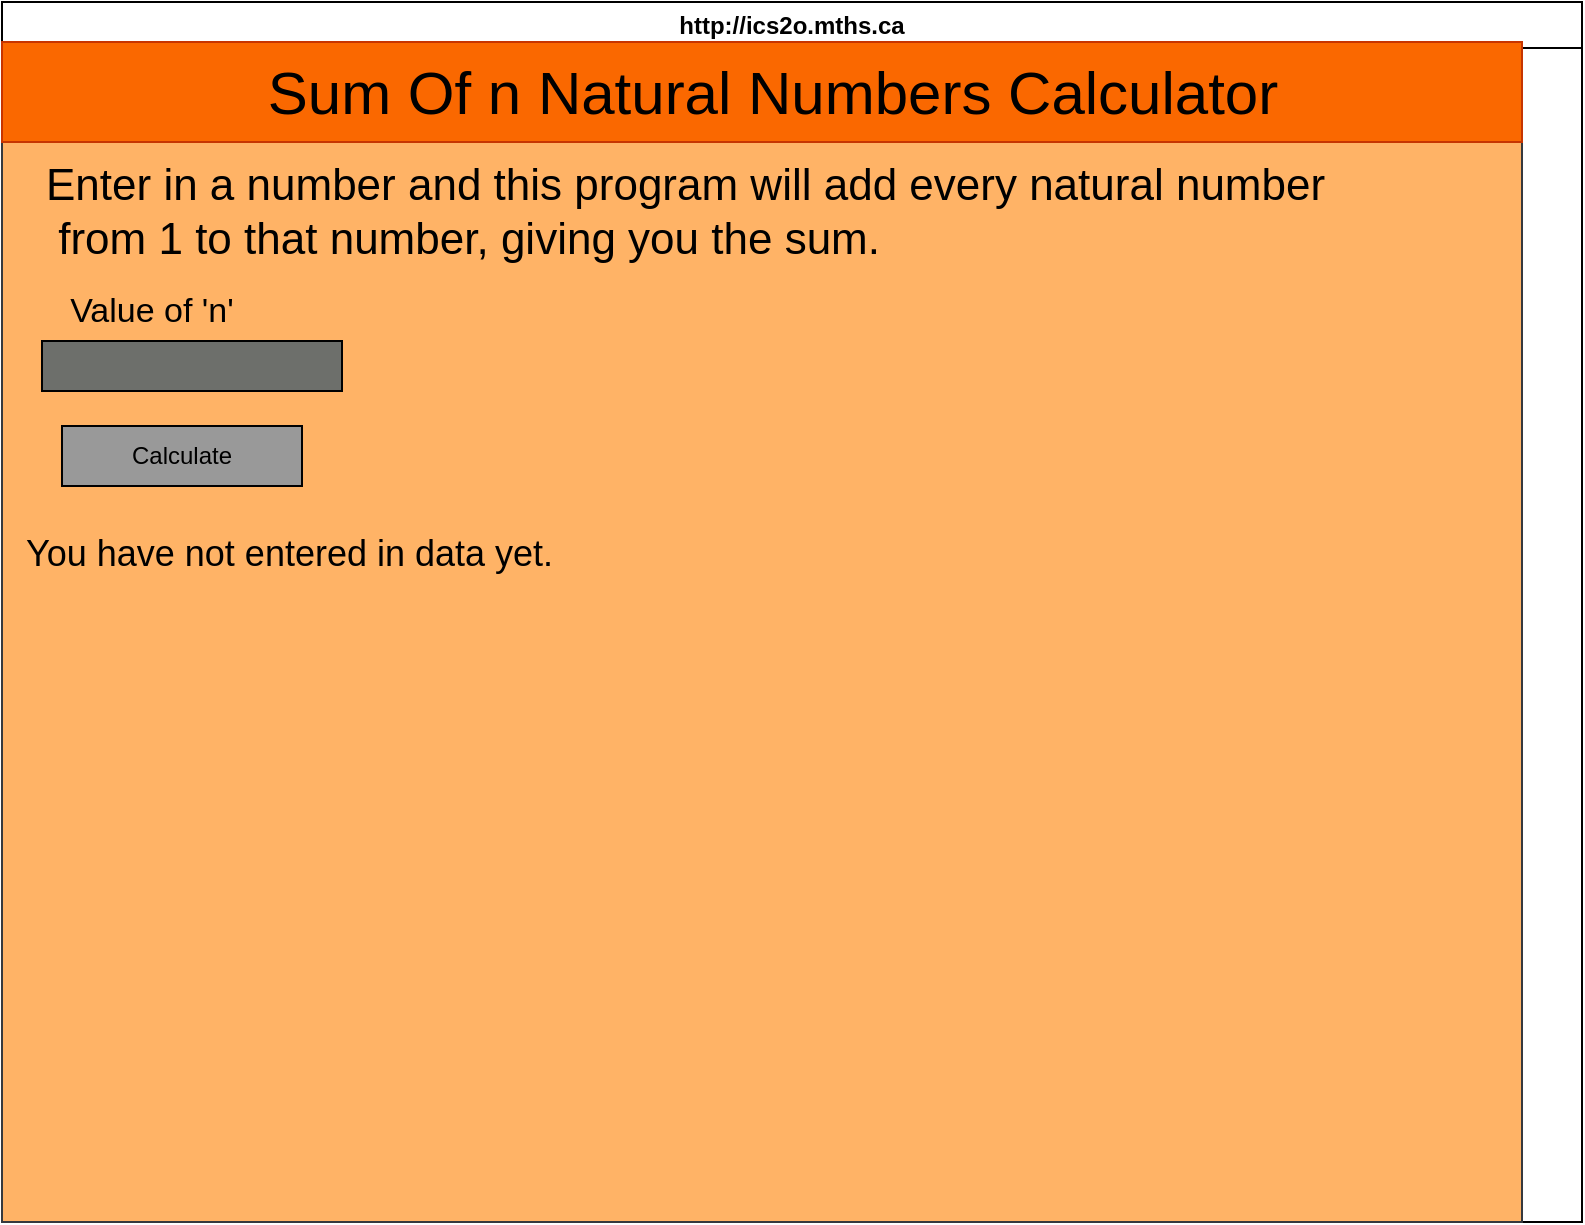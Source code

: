 <mxfile>
    <diagram name="Page-1" id="NWW-BIMjJpVpC3D-1HA6">
        <mxGraphModel dx="1086" dy="751" grid="1" gridSize="10" guides="1" tooltips="1" connect="1" arrows="1" fold="1" page="1" pageScale="1" pageWidth="850" pageHeight="1100" background="#ffffff" math="0" shadow="0">
            <root>
                <mxCell id="G7kxr5tPh6etNtG-livR-0"/>
                <mxCell id="G7kxr5tPh6etNtG-livR-1" parent="G7kxr5tPh6etNtG-livR-0"/>
                <mxCell id="G7kxr5tPh6etNtG-livR-2" value="http://ics2o.mths.ca" style="swimlane;whiteSpace=wrap;html=1;strokeColor=#000000;strokeWidth=1;gradientColor=none;perimeterSpacing=0;glass=0;labelBackgroundColor=none;labelBorderColor=none;" vertex="1" parent="G7kxr5tPh6etNtG-livR-1">
                    <mxGeometry x="40" y="40" width="790" height="610" as="geometry"/>
                </mxCell>
                <mxCell id="G7kxr5tPh6etNtG-livR-3" value="" style="whiteSpace=wrap;html=1;glass=0;labelBackgroundColor=none;labelBorderColor=none;fontSize=22;fillColor=#FFB366;strokeColor=#36393d;" vertex="1" parent="G7kxr5tPh6etNtG-livR-2">
                    <mxGeometry y="20" width="760" height="590" as="geometry"/>
                </mxCell>
                <mxCell id="G7kxr5tPh6etNtG-livR-4" value="" style="whiteSpace=wrap;html=1;fontSize=22;fillColor=#fa6800;strokeColor=#C73500;fontColor=#000000;" vertex="1" parent="G7kxr5tPh6etNtG-livR-2">
                    <mxGeometry y="20" width="760" height="50" as="geometry"/>
                </mxCell>
                <mxCell id="G7kxr5tPh6etNtG-livR-5" value="" style="whiteSpace=wrap;html=1;glass=0;labelBackgroundColor=none;labelBorderColor=none;fontSize=22;fontColor=#000000;fillColor=#6D6F6B;gradientColor=none;" vertex="1" parent="G7kxr5tPh6etNtG-livR-2">
                    <mxGeometry x="20" y="169.5" width="150" height="25" as="geometry"/>
                </mxCell>
                <mxCell id="G7kxr5tPh6etNtG-livR-6" value="&lt;span style=&quot;font-size: 22px;&quot;&gt;Enter in a number and this program will add every natural number&lt;br style=&quot;font-size: 22px;&quot;&gt;&amp;nbsp;from 1 to that number, giving you the sum.&lt;/span&gt;" style="text;html=1;align=left;verticalAlign=middle;resizable=0;points=[];autosize=1;fontSize=22;fontColor=#000000;" vertex="1" parent="G7kxr5tPh6etNtG-livR-2">
                    <mxGeometry x="20" y="69.5" width="660" height="70" as="geometry"/>
                </mxCell>
                <mxCell id="G7kxr5tPh6etNtG-livR-7" value="&lt;span style=&quot;font-size: 17px;&quot;&gt;Value of 'n'&lt;/span&gt;" style="text;align=center;html=1;verticalAlign=middle;whiteSpace=wrap;rounded=0;fontColor=#000000;" vertex="1" parent="G7kxr5tPh6etNtG-livR-2">
                    <mxGeometry x="20" y="139.5" width="110" height="30" as="geometry"/>
                </mxCell>
                <mxCell id="G7kxr5tPh6etNtG-livR-8" value="Calculate" style="whiteSpace=wrap;html=1;fillColor=#999999;" vertex="1" parent="G7kxr5tPh6etNtG-livR-2">
                    <mxGeometry x="30" y="212" width="120" height="30" as="geometry"/>
                </mxCell>
                <mxCell id="G7kxr5tPh6etNtG-livR-9" value="You have not entered in data yet." style="text;strokeColor=none;align=left;fillColor=none;html=1;verticalAlign=middle;whiteSpace=wrap;rounded=0;fontSize=18;fontColor=#000000;" vertex="1" parent="G7kxr5tPh6etNtG-livR-2">
                    <mxGeometry x="10" y="261" width="530" height="30" as="geometry"/>
                </mxCell>
                <mxCell id="G7kxr5tPh6etNtG-livR-10" value="Sum Of n Natural Numbers Calculator" style="text;html=1;align=center;verticalAlign=middle;resizable=0;points=[];autosize=1;fontSize=30;fontColor=#000000;" vertex="1" parent="G7kxr5tPh6etNtG-livR-2">
                    <mxGeometry x="120" y="20" width="530" height="50" as="geometry"/>
                </mxCell>
            </root>
        </mxGraphModel>
    </diagram>
    <diagram name="Page-2" id="MrLV6UkwA7dn7yu7wt2J">
        <mxGraphModel dx="1086" dy="751" grid="1" gridSize="10" guides="1" tooltips="1" connect="1" arrows="1" fold="1" page="1" pageScale="1" pageWidth="850" pageHeight="1100" background="#ffffff" math="0" shadow="0">
            <root>
                <mxCell id="4udC15ZhO5BKBke9GDWl-0"/>
                <mxCell id="4udC15ZhO5BKBke9GDWl-1" parent="4udC15ZhO5BKBke9GDWl-0"/>
                <mxCell id="4udC15ZhO5BKBke9GDWl-2" value="http://ics2o.mths.ca" style="swimlane;whiteSpace=wrap;html=1;strokeColor=#000000;strokeWidth=1;gradientColor=none;perimeterSpacing=0;glass=0;labelBackgroundColor=none;labelBorderColor=none;" vertex="1" parent="4udC15ZhO5BKBke9GDWl-1">
                    <mxGeometry x="40" y="40" width="790" height="610" as="geometry"/>
                </mxCell>
                <mxCell id="4udC15ZhO5BKBke9GDWl-3" value="" style="whiteSpace=wrap;html=1;glass=0;labelBackgroundColor=none;labelBorderColor=none;fontSize=22;fillColor=#FFB366;strokeColor=#36393d;" vertex="1" parent="4udC15ZhO5BKBke9GDWl-2">
                    <mxGeometry y="20" width="760" height="590" as="geometry"/>
                </mxCell>
                <mxCell id="4udC15ZhO5BKBke9GDWl-4" value="" style="whiteSpace=wrap;html=1;fontSize=22;fillColor=#fa6800;strokeColor=#C73500;fontColor=#000000;" vertex="1" parent="4udC15ZhO5BKBke9GDWl-2">
                    <mxGeometry y="20" width="760" height="50" as="geometry"/>
                </mxCell>
                <mxCell id="4udC15ZhO5BKBke9GDWl-5" value="5" style="whiteSpace=wrap;html=1;glass=0;labelBackgroundColor=none;labelBorderColor=none;fontSize=22;fontColor=#000000;fillColor=#6D6F6B;gradientColor=none;" vertex="1" parent="4udC15ZhO5BKBke9GDWl-2">
                    <mxGeometry x="20" y="169.5" width="150" height="25" as="geometry"/>
                </mxCell>
                <mxCell id="4udC15ZhO5BKBke9GDWl-6" value="&lt;span style=&quot;font-size: 22px;&quot;&gt;Enter in a number and this program will add every natural number&lt;br style=&quot;font-size: 22px;&quot;&gt;&amp;nbsp;from 1 to that number, giving you the sum.&lt;/span&gt;" style="text;html=1;align=left;verticalAlign=middle;resizable=0;points=[];autosize=1;fontSize=22;fontColor=#000000;" vertex="1" parent="4udC15ZhO5BKBke9GDWl-2">
                    <mxGeometry x="20" y="69.5" width="660" height="70" as="geometry"/>
                </mxCell>
                <mxCell id="4udC15ZhO5BKBke9GDWl-7" value="&lt;span style=&quot;font-size: 17px;&quot;&gt;Value of 'n'&lt;/span&gt;" style="text;align=center;html=1;verticalAlign=middle;whiteSpace=wrap;rounded=0;fontColor=#000000;" vertex="1" parent="4udC15ZhO5BKBke9GDWl-2">
                    <mxGeometry x="20" y="139.5" width="110" height="30" as="geometry"/>
                </mxCell>
                <mxCell id="4udC15ZhO5BKBke9GDWl-8" value="Calculate" style="whiteSpace=wrap;html=1;fillColor=#999999;" vertex="1" parent="4udC15ZhO5BKBke9GDWl-2">
                    <mxGeometry x="30" y="212" width="120" height="30" as="geometry"/>
                </mxCell>
                <mxCell id="4udC15ZhO5BKBke9GDWl-9" value="The sum of all the numbers from 1 to 5 is: 15" style="text;strokeColor=none;align=left;fillColor=none;html=1;verticalAlign=middle;whiteSpace=wrap;rounded=0;fontSize=18;fontColor=#000000;" vertex="1" parent="4udC15ZhO5BKBke9GDWl-2">
                    <mxGeometry x="10" y="261" width="530" height="30" as="geometry"/>
                </mxCell>
                <mxCell id="4udC15ZhO5BKBke9GDWl-10" value="Sum Of n Natural Numbers Calculator" style="text;html=1;align=center;verticalAlign=middle;resizable=0;points=[];autosize=1;fontSize=30;fontColor=#000000;" vertex="1" parent="4udC15ZhO5BKBke9GDWl-2">
                    <mxGeometry x="120" y="20" width="530" height="50" as="geometry"/>
                </mxCell>
            </root>
        </mxGraphModel>
    </diagram>
</mxfile>
